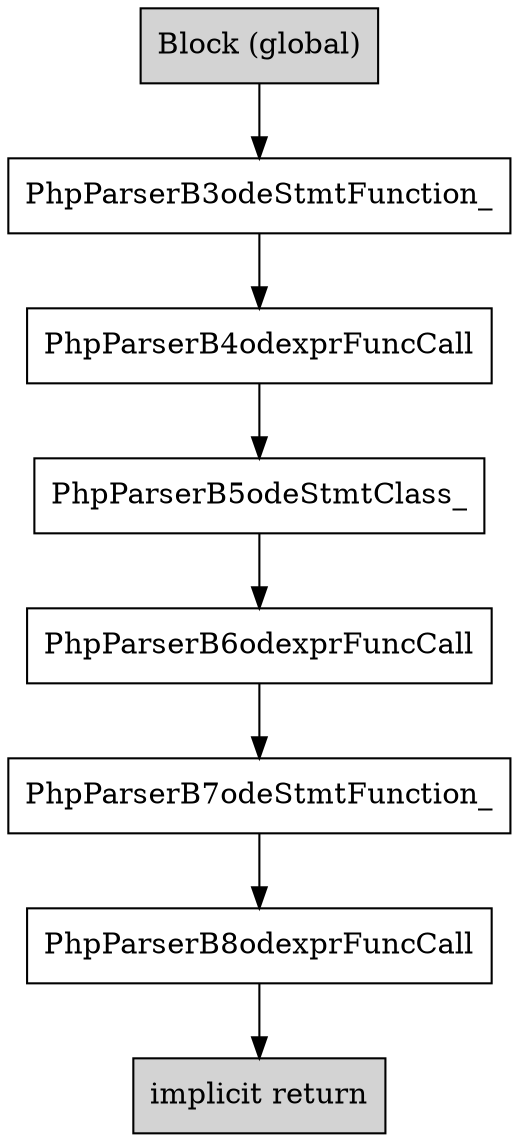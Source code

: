 digraph G {
    B1 [shape=box,label="implicit return",style=filled]
    B2 [shape=box,label="Block (global)",style=filled]
    B2 -> B3
    B3 [shape=box,label="PhpParser\Node\Stmt\Function_"]
    B3 -> B4
    B4 [shape=box,label="PhpParser\Node\Expr\FuncCall"]
    B4 -> B5
    B5 [shape=box,label="PhpParser\Node\Stmt\Class_"]
    B5 -> B6
    B6 [shape=box,label="PhpParser\Node\Expr\FuncCall"]
    B6 -> B7
    B7 [shape=box,label="PhpParser\Node\Stmt\Function_"]
    B7 -> B8
    B8 [shape=box,label="PhpParser\Node\Expr\FuncCall"]
    B8 -> B1
}